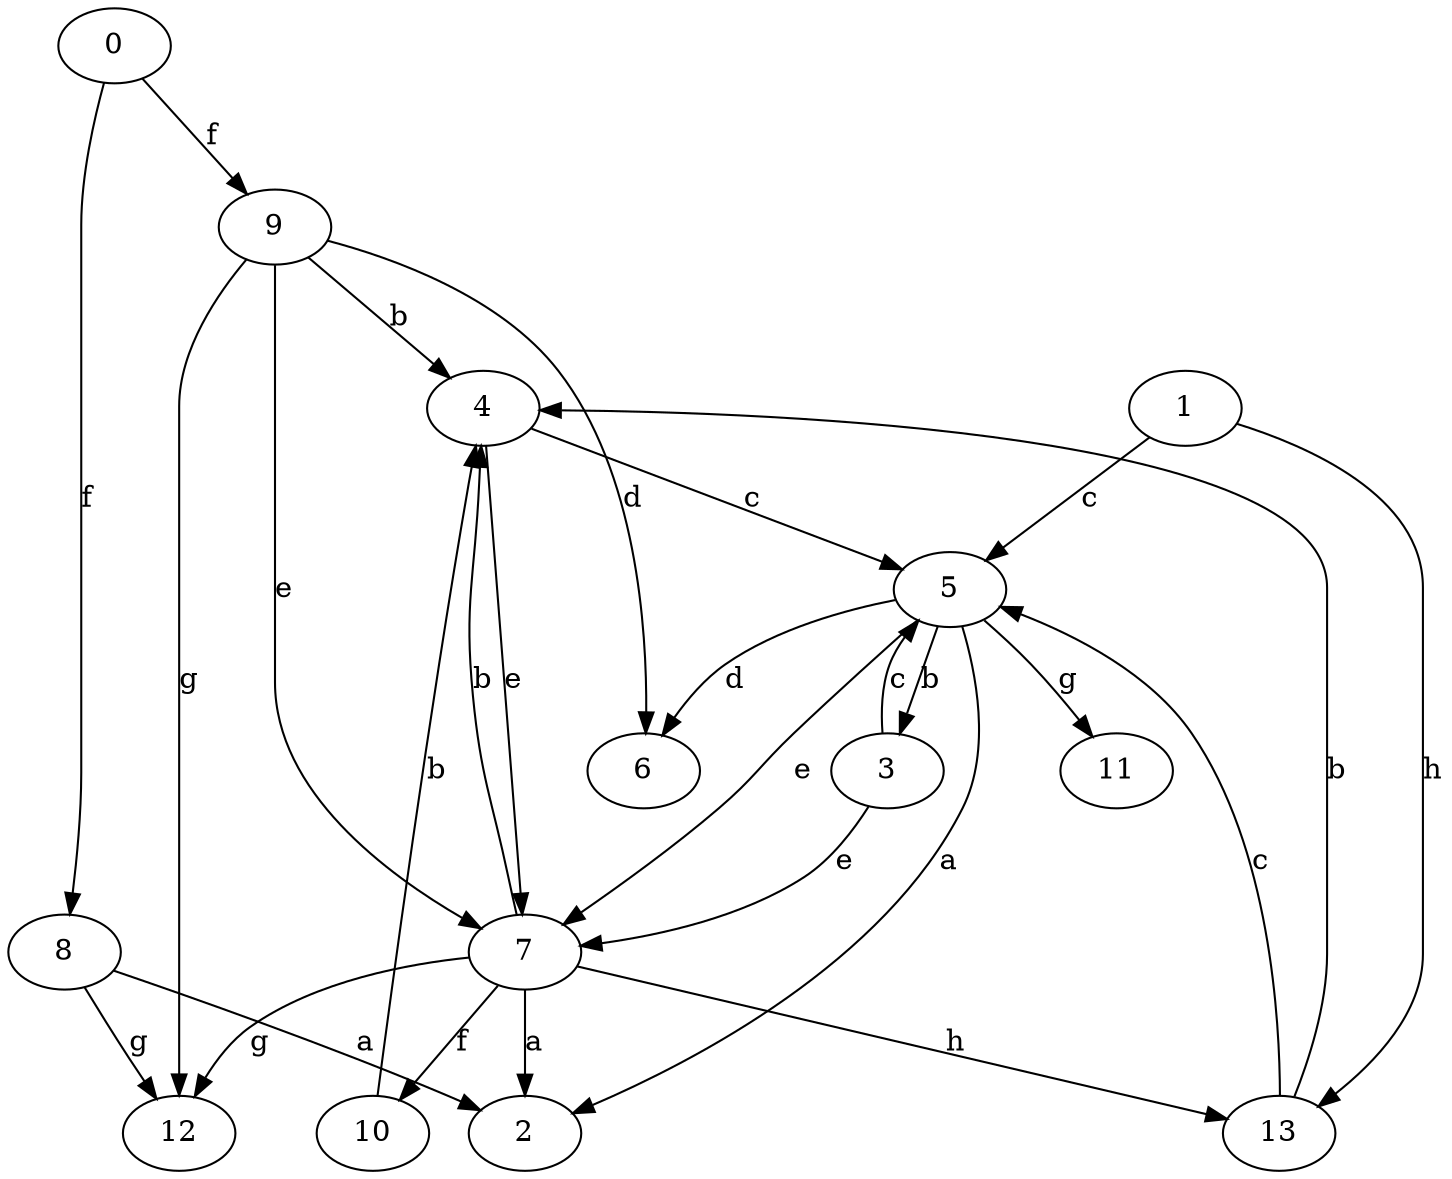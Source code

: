 strict digraph  {
0;
1;
2;
3;
4;
5;
6;
7;
8;
9;
10;
11;
12;
13;
0 -> 8  [label=f];
0 -> 9  [label=f];
1 -> 5  [label=c];
1 -> 13  [label=h];
3 -> 5  [label=c];
3 -> 7  [label=e];
4 -> 5  [label=c];
4 -> 7  [label=e];
5 -> 2  [label=a];
5 -> 3  [label=b];
5 -> 6  [label=d];
5 -> 7  [label=e];
5 -> 11  [label=g];
7 -> 2  [label=a];
7 -> 4  [label=b];
7 -> 10  [label=f];
7 -> 12  [label=g];
7 -> 13  [label=h];
8 -> 2  [label=a];
8 -> 12  [label=g];
9 -> 4  [label=b];
9 -> 6  [label=d];
9 -> 7  [label=e];
9 -> 12  [label=g];
10 -> 4  [label=b];
13 -> 4  [label=b];
13 -> 5  [label=c];
}
